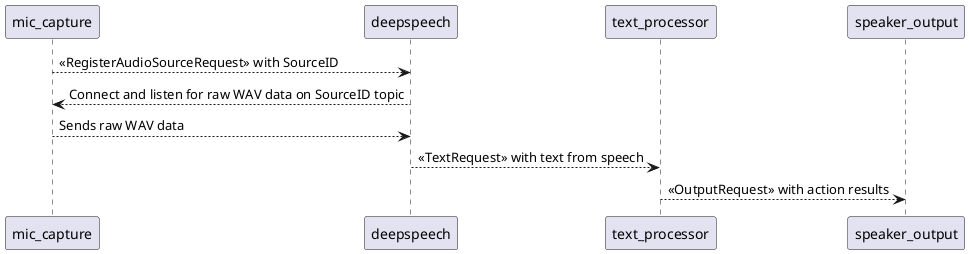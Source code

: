 @startuml Process sequence view
mic_capture --> deepspeech: <<RegisterAudioSourceRequest>> with SourceID
deepspeech --> mic_capture: Connect and listen for raw WAV data on SourceID topic  
deepspeech <-- mic_capture: Sends raw WAV data
deepspeech --> text_processor: <<TextRequest>> with text from speech
text_processor --> speaker_output: <<OutputRequest>> with action results
@enduml